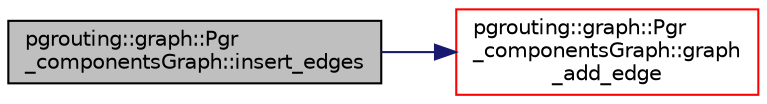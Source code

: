 digraph "pgrouting::graph::Pgr_componentsGraph::insert_edges"
{
  edge [fontname="Helvetica",fontsize="10",labelfontname="Helvetica",labelfontsize="10"];
  node [fontname="Helvetica",fontsize="10",shape=record];
  rankdir="LR";
  Node94 [label="pgrouting::graph::Pgr\l_componentsGraph::insert_edges",height=0.2,width=0.4,color="black", fillcolor="grey75", style="filled", fontcolor="black"];
  Node94 -> Node95 [color="midnightblue",fontsize="10",style="solid",fontname="Helvetica"];
  Node95 [label="pgrouting::graph::Pgr\l_componentsGraph::graph\l_add_edge",height=0.2,width=0.4,color="red", fillcolor="white", style="filled",URL="$classpgrouting_1_1graph_1_1Pgr__componentsGraph.html#af1e2b6ab2603241de54be6b06d1bd341"];
}
